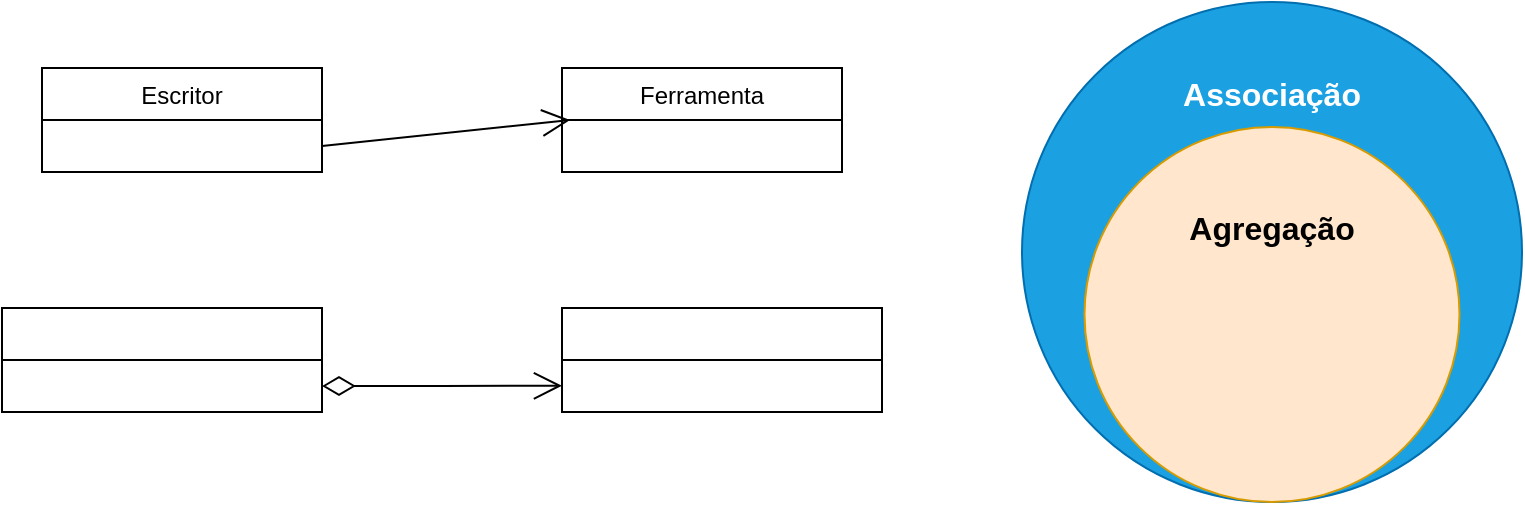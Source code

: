 <mxfile version="20.6.0" type="github">
  <diagram id="pKWZiZOUUg1ID_ccBzCS" name="Página-1">
    <mxGraphModel dx="868" dy="520" grid="1" gridSize="10" guides="1" tooltips="1" connect="1" arrows="1" fold="1" page="1" pageScale="1" pageWidth="827" pageHeight="1169" math="0" shadow="0">
      <root>
        <mxCell id="0" />
        <mxCell id="1" parent="0" />
        <mxCell id="DOPP408kxC1jsFutibKA-5" value="&lt;b style=&quot;font-size: 16px;&quot;&gt;Associação&lt;br&gt;&lt;/b&gt;&lt;br&gt;&lt;br&gt;&lt;br&gt;&lt;br&gt;&lt;br&gt;&lt;br&gt;&lt;br&gt;&lt;br&gt;&lt;br&gt;&lt;br&gt;&lt;br&gt;" style="ellipse;whiteSpace=wrap;html=1;aspect=fixed;fillColor=#1ba1e2;fontColor=#ffffff;strokeColor=#006EAF;" parent="1" vertex="1">
          <mxGeometry x="550" y="87" width="250" height="250" as="geometry" />
        </mxCell>
        <mxCell id="DOPP408kxC1jsFutibKA-7" value="Escritor" style="swimlane;fontStyle=0;childLayout=stackLayout;horizontal=1;startSize=26;fillColor=none;horizontalStack=0;resizeParent=1;resizeParentMax=0;resizeLast=0;collapsible=1;marginBottom=0;" parent="1" vertex="1">
          <mxGeometry x="60" y="120" width="140" height="52" as="geometry" />
        </mxCell>
        <mxCell id="DOPP408kxC1jsFutibKA-24" value="" style="endArrow=open;endFill=1;endSize=12;html=1;rounded=0;entryX=0.029;entryY=0;entryDx=0;entryDy=0;entryPerimeter=0;" parent="DOPP408kxC1jsFutibKA-7" edge="1">
          <mxGeometry width="160" relative="1" as="geometry">
            <mxPoint x="140" y="39" as="sourcePoint" />
            <mxPoint x="264.06" y="26" as="targetPoint" />
          </mxGeometry>
        </mxCell>
        <mxCell id="DOPP408kxC1jsFutibKA-11" value="Ferramenta" style="swimlane;fontStyle=0;childLayout=stackLayout;horizontal=1;startSize=26;fillColor=none;horizontalStack=0;resizeParent=1;resizeParentMax=0;resizeLast=0;collapsible=1;marginBottom=0;" parent="1" vertex="1">
          <mxGeometry x="320" y="120" width="140" height="52" as="geometry">
            <mxRectangle x="320" y="120" width="100" height="30" as="alternateBounds" />
          </mxGeometry>
        </mxCell>
        <mxCell id="xZ2BXEjkAkHZCWN0RmO0-1" value="&lt;b style=&quot;font-size: 16px;&quot;&gt;&lt;font color=&quot;#000000&quot;&gt;Agregação&lt;/font&gt;&lt;br&gt;&lt;/b&gt;&lt;br style=&quot;color: rgb(255, 255, 255);&quot;&gt;&lt;br style=&quot;color: rgb(255, 255, 255);&quot;&gt;&lt;br style=&quot;color: rgb(255, 255, 255);&quot;&gt;&lt;br style=&quot;color: rgb(255, 255, 255);&quot;&gt;&lt;br style=&quot;color: rgb(255, 255, 255);&quot;&gt;&lt;br style=&quot;color: rgb(255, 255, 255);&quot;&gt;" style="ellipse;whiteSpace=wrap;html=1;aspect=fixed;fillColor=#ffe6cc;strokeColor=#d79b00;" parent="1" vertex="1">
          <mxGeometry x="581.25" y="149.5" width="187.5" height="187.5" as="geometry" />
        </mxCell>
        <mxCell id="xZ2BXEjkAkHZCWN0RmO0-2" value="&lt;b&gt;&lt;font color=&quot;#ffffff&quot;&gt;Associação&lt;/font&gt;&lt;/b&gt;" style="text;html=1;strokeColor=none;fillColor=none;align=center;verticalAlign=middle;whiteSpace=wrap;rounded=0;fontSize=16;fontColor=#000000;" parent="1" vertex="1">
          <mxGeometry x="200" y="100" width="120" height="30" as="geometry" />
        </mxCell>
        <mxCell id="xZ2BXEjkAkHZCWN0RmO0-3" value="CarrinhodeCompras" style="swimlane;fontStyle=0;childLayout=stackLayout;horizontal=1;startSize=26;fillColor=none;horizontalStack=0;resizeParent=1;resizeParentMax=0;resizeLast=0;collapsible=1;marginBottom=0;fontSize=16;fontColor=#FFFFFF;" parent="1" vertex="1">
          <mxGeometry x="40" y="240" width="160" height="52" as="geometry" />
        </mxCell>
        <mxCell id="xZ2BXEjkAkHZCWN0RmO0-11" value="Produtos" style="swimlane;fontStyle=0;childLayout=stackLayout;horizontal=1;startSize=26;fillColor=none;horizontalStack=0;resizeParent=1;resizeParentMax=0;resizeLast=0;collapsible=1;marginBottom=0;fontSize=16;fontColor=#FFFFFF;" parent="1" vertex="1">
          <mxGeometry x="320" y="240" width="160" height="52" as="geometry" />
        </mxCell>
        <mxCell id="xZ2BXEjkAkHZCWN0RmO0-17" value="1" style="endArrow=open;html=1;endSize=12;startArrow=diamondThin;startSize=14;startFill=0;edgeStyle=orthogonalEdgeStyle;align=left;verticalAlign=bottom;rounded=0;fontSize=16;fontColor=#FFFFFF;exitX=1;exitY=0.75;exitDx=0;exitDy=0;" parent="1" source="xZ2BXEjkAkHZCWN0RmO0-3" edge="1">
          <mxGeometry x="-1" y="3" relative="1" as="geometry">
            <mxPoint x="210" y="278.86" as="sourcePoint" />
            <mxPoint x="320" y="278.86" as="targetPoint" />
            <Array as="points" />
          </mxGeometry>
        </mxCell>
        <mxCell id="xZ2BXEjkAkHZCWN0RmO0-18" value="&lt;b&gt;&lt;font color=&quot;#ffffff&quot;&gt;Agregação&lt;/font&gt;&lt;/b&gt;" style="text;html=1;strokeColor=none;fillColor=none;align=center;verticalAlign=middle;whiteSpace=wrap;rounded=0;fontSize=16;fontColor=#000000;" parent="1" vertex="1">
          <mxGeometry x="195" y="220" width="130" height="30" as="geometry" />
        </mxCell>
      </root>
    </mxGraphModel>
  </diagram>
</mxfile>

